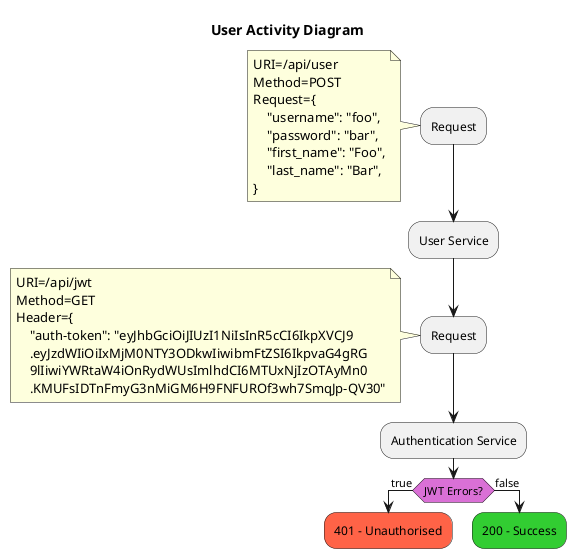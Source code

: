 @startuml
'https://plantuml.com/activity-diagram-beta

title User Activity Diagram

:Request;
note
URI=/api/user
Method=POST
Request={
    "username": "foo",
    "password": "bar",
    "first_name": "Foo",
    "last_name": "Bar",
}
end note

:User Service;

:Request;
note
URI=/api/jwt
Method=GET
Header={
    "auth-token": "eyJhbGciOiJIUzI1NiIsInR5cCI6IkpXVCJ9
    .eyJzdWIiOiIxMjM0NTY3ODkwIiwibmFtZSI6IkpvaG4gRG
    9lIiwiYWRtaW4iOnRydWUsImlhdCI6MTUxNjIzOTAyMn0
    .KMUFsIDTnFmyG3nMiGM6H9FNFUROf3wh7SmqJp-QV30"
end note

:Authentication Service;

skinparam ActivityDiamondBackgroundColor orchid
if (JWT Errors?) then (true)
    #tomato:401 - Unauthorised;
    kill;
else (false)
    #limegreen:200 - Success;
    kill;
endif

@enduml
